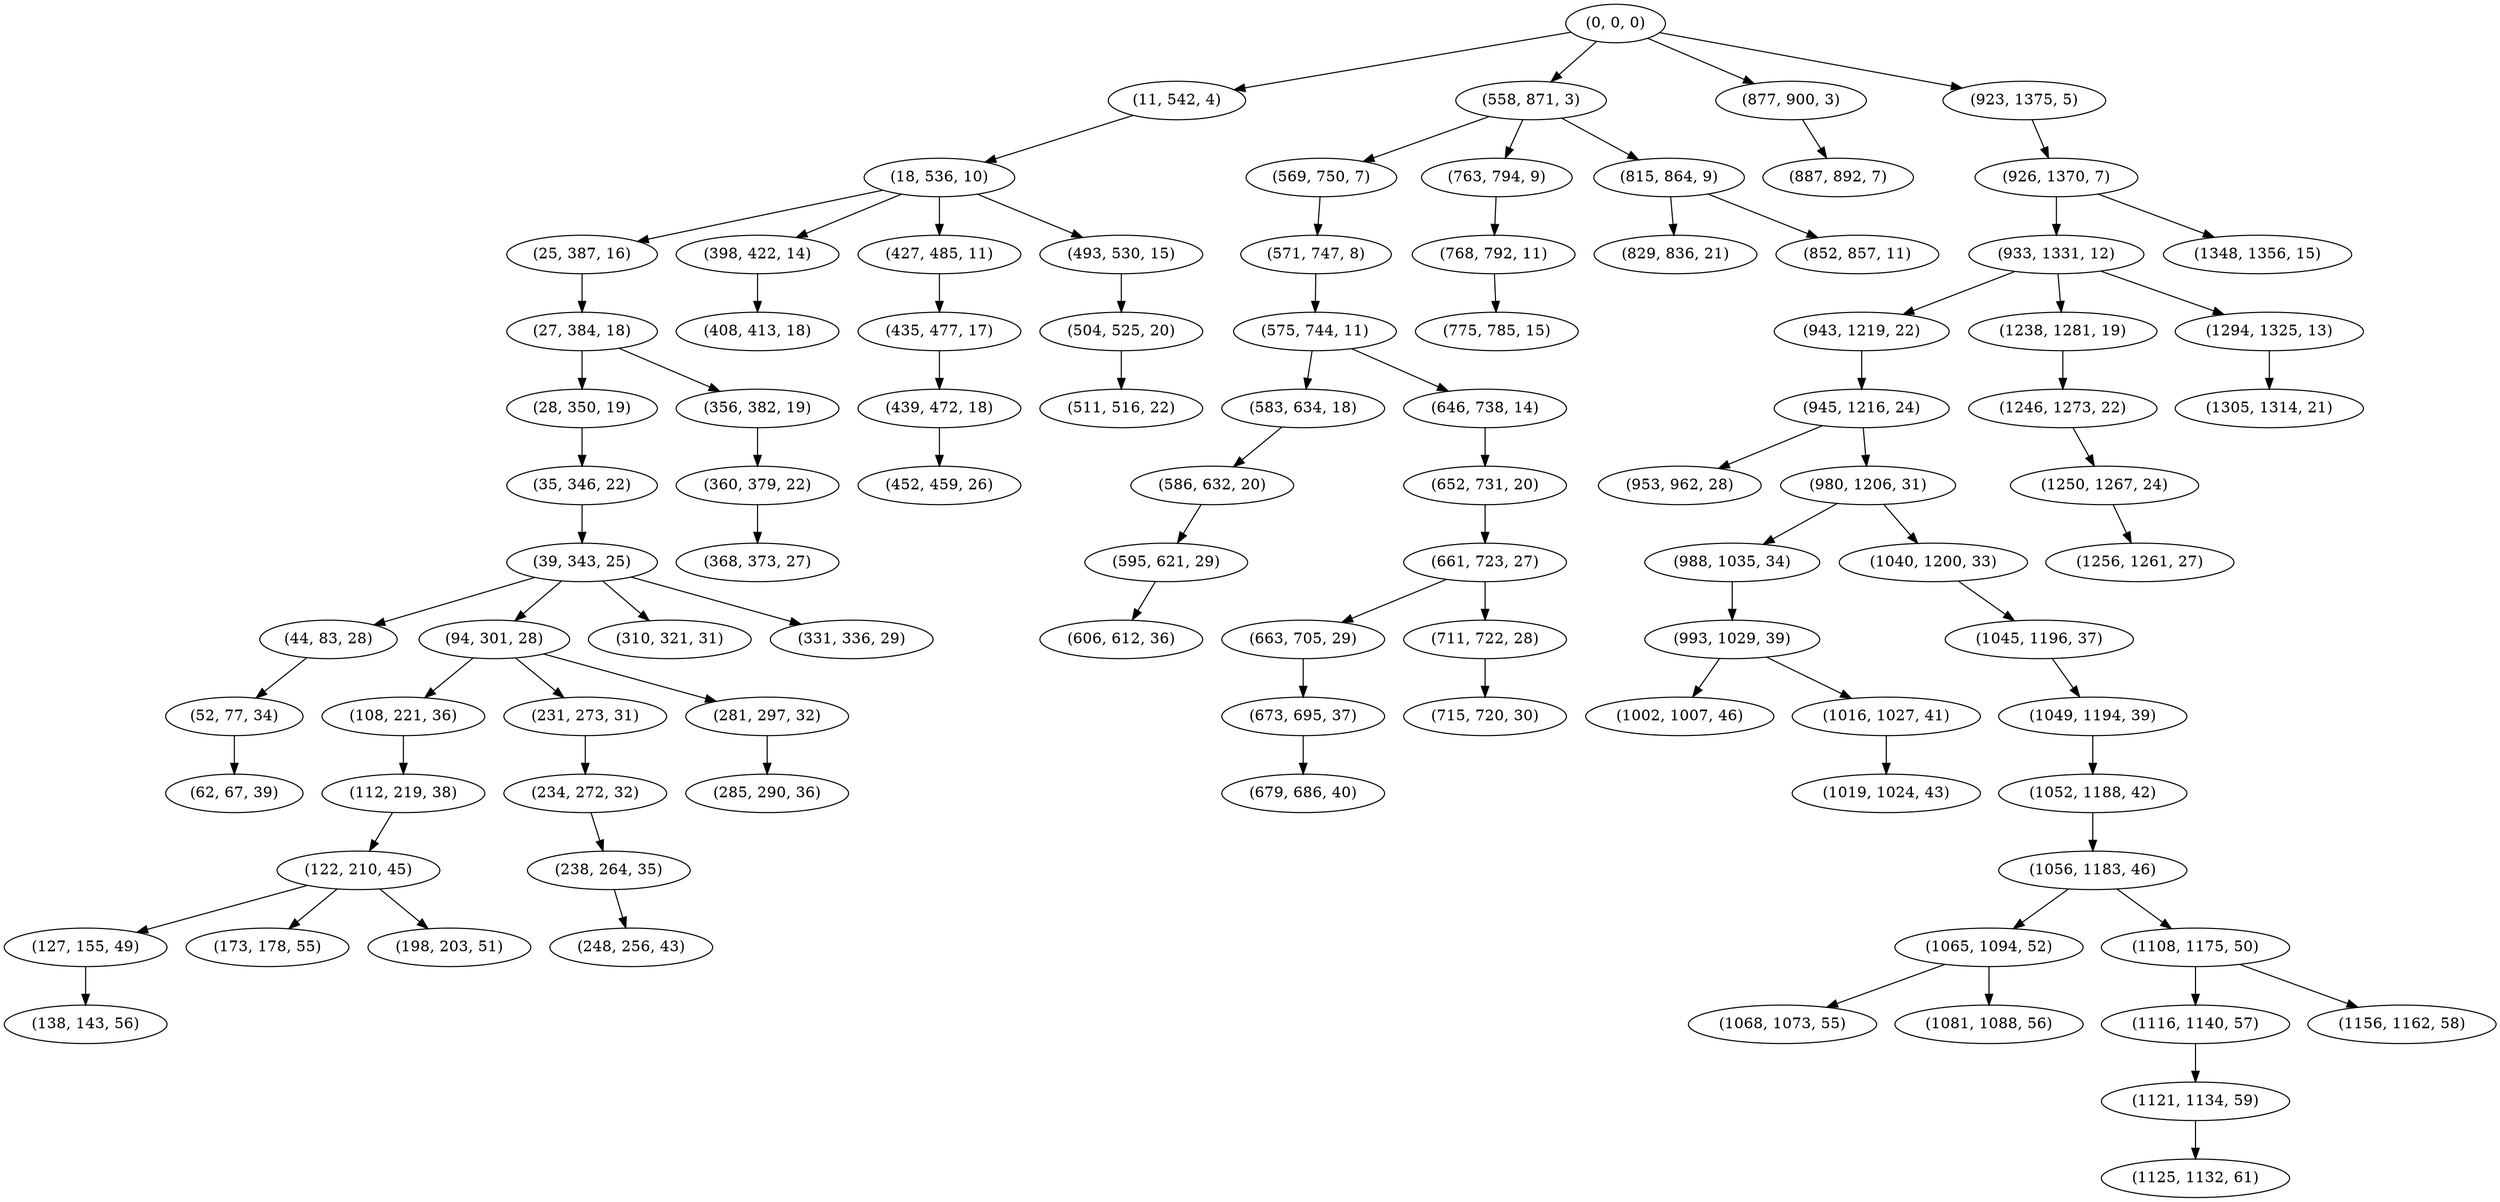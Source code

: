 digraph tree {
    "(0, 0, 0)";
    "(11, 542, 4)";
    "(18, 536, 10)";
    "(25, 387, 16)";
    "(27, 384, 18)";
    "(28, 350, 19)";
    "(35, 346, 22)";
    "(39, 343, 25)";
    "(44, 83, 28)";
    "(52, 77, 34)";
    "(62, 67, 39)";
    "(94, 301, 28)";
    "(108, 221, 36)";
    "(112, 219, 38)";
    "(122, 210, 45)";
    "(127, 155, 49)";
    "(138, 143, 56)";
    "(173, 178, 55)";
    "(198, 203, 51)";
    "(231, 273, 31)";
    "(234, 272, 32)";
    "(238, 264, 35)";
    "(248, 256, 43)";
    "(281, 297, 32)";
    "(285, 290, 36)";
    "(310, 321, 31)";
    "(331, 336, 29)";
    "(356, 382, 19)";
    "(360, 379, 22)";
    "(368, 373, 27)";
    "(398, 422, 14)";
    "(408, 413, 18)";
    "(427, 485, 11)";
    "(435, 477, 17)";
    "(439, 472, 18)";
    "(452, 459, 26)";
    "(493, 530, 15)";
    "(504, 525, 20)";
    "(511, 516, 22)";
    "(558, 871, 3)";
    "(569, 750, 7)";
    "(571, 747, 8)";
    "(575, 744, 11)";
    "(583, 634, 18)";
    "(586, 632, 20)";
    "(595, 621, 29)";
    "(606, 612, 36)";
    "(646, 738, 14)";
    "(652, 731, 20)";
    "(661, 723, 27)";
    "(663, 705, 29)";
    "(673, 695, 37)";
    "(679, 686, 40)";
    "(711, 722, 28)";
    "(715, 720, 30)";
    "(763, 794, 9)";
    "(768, 792, 11)";
    "(775, 785, 15)";
    "(815, 864, 9)";
    "(829, 836, 21)";
    "(852, 857, 11)";
    "(877, 900, 3)";
    "(887, 892, 7)";
    "(923, 1375, 5)";
    "(926, 1370, 7)";
    "(933, 1331, 12)";
    "(943, 1219, 22)";
    "(945, 1216, 24)";
    "(953, 962, 28)";
    "(980, 1206, 31)";
    "(988, 1035, 34)";
    "(993, 1029, 39)";
    "(1002, 1007, 46)";
    "(1016, 1027, 41)";
    "(1019, 1024, 43)";
    "(1040, 1200, 33)";
    "(1045, 1196, 37)";
    "(1049, 1194, 39)";
    "(1052, 1188, 42)";
    "(1056, 1183, 46)";
    "(1065, 1094, 52)";
    "(1068, 1073, 55)";
    "(1081, 1088, 56)";
    "(1108, 1175, 50)";
    "(1116, 1140, 57)";
    "(1121, 1134, 59)";
    "(1125, 1132, 61)";
    "(1156, 1162, 58)";
    "(1238, 1281, 19)";
    "(1246, 1273, 22)";
    "(1250, 1267, 24)";
    "(1256, 1261, 27)";
    "(1294, 1325, 13)";
    "(1305, 1314, 21)";
    "(1348, 1356, 15)";
    "(0, 0, 0)" -> "(11, 542, 4)";
    "(0, 0, 0)" -> "(558, 871, 3)";
    "(0, 0, 0)" -> "(877, 900, 3)";
    "(0, 0, 0)" -> "(923, 1375, 5)";
    "(11, 542, 4)" -> "(18, 536, 10)";
    "(18, 536, 10)" -> "(25, 387, 16)";
    "(18, 536, 10)" -> "(398, 422, 14)";
    "(18, 536, 10)" -> "(427, 485, 11)";
    "(18, 536, 10)" -> "(493, 530, 15)";
    "(25, 387, 16)" -> "(27, 384, 18)";
    "(27, 384, 18)" -> "(28, 350, 19)";
    "(27, 384, 18)" -> "(356, 382, 19)";
    "(28, 350, 19)" -> "(35, 346, 22)";
    "(35, 346, 22)" -> "(39, 343, 25)";
    "(39, 343, 25)" -> "(44, 83, 28)";
    "(39, 343, 25)" -> "(94, 301, 28)";
    "(39, 343, 25)" -> "(310, 321, 31)";
    "(39, 343, 25)" -> "(331, 336, 29)";
    "(44, 83, 28)" -> "(52, 77, 34)";
    "(52, 77, 34)" -> "(62, 67, 39)";
    "(94, 301, 28)" -> "(108, 221, 36)";
    "(94, 301, 28)" -> "(231, 273, 31)";
    "(94, 301, 28)" -> "(281, 297, 32)";
    "(108, 221, 36)" -> "(112, 219, 38)";
    "(112, 219, 38)" -> "(122, 210, 45)";
    "(122, 210, 45)" -> "(127, 155, 49)";
    "(122, 210, 45)" -> "(173, 178, 55)";
    "(122, 210, 45)" -> "(198, 203, 51)";
    "(127, 155, 49)" -> "(138, 143, 56)";
    "(231, 273, 31)" -> "(234, 272, 32)";
    "(234, 272, 32)" -> "(238, 264, 35)";
    "(238, 264, 35)" -> "(248, 256, 43)";
    "(281, 297, 32)" -> "(285, 290, 36)";
    "(356, 382, 19)" -> "(360, 379, 22)";
    "(360, 379, 22)" -> "(368, 373, 27)";
    "(398, 422, 14)" -> "(408, 413, 18)";
    "(427, 485, 11)" -> "(435, 477, 17)";
    "(435, 477, 17)" -> "(439, 472, 18)";
    "(439, 472, 18)" -> "(452, 459, 26)";
    "(493, 530, 15)" -> "(504, 525, 20)";
    "(504, 525, 20)" -> "(511, 516, 22)";
    "(558, 871, 3)" -> "(569, 750, 7)";
    "(558, 871, 3)" -> "(763, 794, 9)";
    "(558, 871, 3)" -> "(815, 864, 9)";
    "(569, 750, 7)" -> "(571, 747, 8)";
    "(571, 747, 8)" -> "(575, 744, 11)";
    "(575, 744, 11)" -> "(583, 634, 18)";
    "(575, 744, 11)" -> "(646, 738, 14)";
    "(583, 634, 18)" -> "(586, 632, 20)";
    "(586, 632, 20)" -> "(595, 621, 29)";
    "(595, 621, 29)" -> "(606, 612, 36)";
    "(646, 738, 14)" -> "(652, 731, 20)";
    "(652, 731, 20)" -> "(661, 723, 27)";
    "(661, 723, 27)" -> "(663, 705, 29)";
    "(661, 723, 27)" -> "(711, 722, 28)";
    "(663, 705, 29)" -> "(673, 695, 37)";
    "(673, 695, 37)" -> "(679, 686, 40)";
    "(711, 722, 28)" -> "(715, 720, 30)";
    "(763, 794, 9)" -> "(768, 792, 11)";
    "(768, 792, 11)" -> "(775, 785, 15)";
    "(815, 864, 9)" -> "(829, 836, 21)";
    "(815, 864, 9)" -> "(852, 857, 11)";
    "(877, 900, 3)" -> "(887, 892, 7)";
    "(923, 1375, 5)" -> "(926, 1370, 7)";
    "(926, 1370, 7)" -> "(933, 1331, 12)";
    "(926, 1370, 7)" -> "(1348, 1356, 15)";
    "(933, 1331, 12)" -> "(943, 1219, 22)";
    "(933, 1331, 12)" -> "(1238, 1281, 19)";
    "(933, 1331, 12)" -> "(1294, 1325, 13)";
    "(943, 1219, 22)" -> "(945, 1216, 24)";
    "(945, 1216, 24)" -> "(953, 962, 28)";
    "(945, 1216, 24)" -> "(980, 1206, 31)";
    "(980, 1206, 31)" -> "(988, 1035, 34)";
    "(980, 1206, 31)" -> "(1040, 1200, 33)";
    "(988, 1035, 34)" -> "(993, 1029, 39)";
    "(993, 1029, 39)" -> "(1002, 1007, 46)";
    "(993, 1029, 39)" -> "(1016, 1027, 41)";
    "(1016, 1027, 41)" -> "(1019, 1024, 43)";
    "(1040, 1200, 33)" -> "(1045, 1196, 37)";
    "(1045, 1196, 37)" -> "(1049, 1194, 39)";
    "(1049, 1194, 39)" -> "(1052, 1188, 42)";
    "(1052, 1188, 42)" -> "(1056, 1183, 46)";
    "(1056, 1183, 46)" -> "(1065, 1094, 52)";
    "(1056, 1183, 46)" -> "(1108, 1175, 50)";
    "(1065, 1094, 52)" -> "(1068, 1073, 55)";
    "(1065, 1094, 52)" -> "(1081, 1088, 56)";
    "(1108, 1175, 50)" -> "(1116, 1140, 57)";
    "(1108, 1175, 50)" -> "(1156, 1162, 58)";
    "(1116, 1140, 57)" -> "(1121, 1134, 59)";
    "(1121, 1134, 59)" -> "(1125, 1132, 61)";
    "(1238, 1281, 19)" -> "(1246, 1273, 22)";
    "(1246, 1273, 22)" -> "(1250, 1267, 24)";
    "(1250, 1267, 24)" -> "(1256, 1261, 27)";
    "(1294, 1325, 13)" -> "(1305, 1314, 21)";
}
